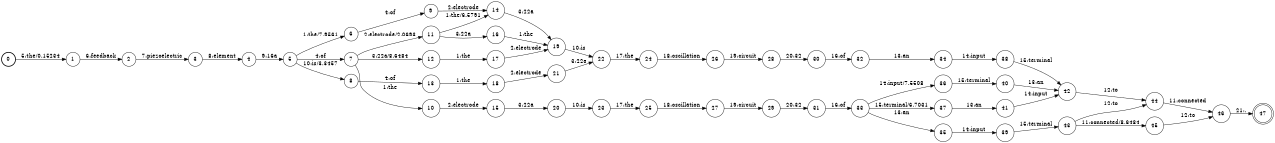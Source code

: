digraph FST {
rankdir = LR;
size = "8.5,11";
label = "";
center = 1;
orientation = Portrait;
ranksep = "0.4";
nodesep = "0.25";
0 [label = "0", shape = circle, style = bold, fontsize = 14]
	0 -> 1 [label = "5:the/0.15234", fontsize = 14];
1 [label = "1", shape = circle, style = solid, fontsize = 14]
	1 -> 2 [label = "6:feedback", fontsize = 14];
2 [label = "2", shape = circle, style = solid, fontsize = 14]
	2 -> 3 [label = "7:piezoelectric", fontsize = 14];
3 [label = "3", shape = circle, style = solid, fontsize = 14]
	3 -> 4 [label = "8:element", fontsize = 14];
4 [label = "4", shape = circle, style = solid, fontsize = 14]
	4 -> 5 [label = "9:16a", fontsize = 14];
5 [label = "5", shape = circle, style = solid, fontsize = 14]
	5 -> 7 [label = "4:of", fontsize = 14];
	5 -> 6 [label = "1:the/7.9561", fontsize = 14];
	5 -> 8 [label = "10:is/3.3457", fontsize = 14];
6 [label = "6", shape = circle, style = solid, fontsize = 14]
	6 -> 9 [label = "4:of", fontsize = 14];
7 [label = "7", shape = circle, style = solid, fontsize = 14]
	7 -> 11 [label = "2:electrode/2.0693", fontsize = 14];
	7 -> 12 [label = "3:22a/8.6484", fontsize = 14];
	7 -> 10 [label = "1:the", fontsize = 14];
8 [label = "8", shape = circle, style = solid, fontsize = 14]
	8 -> 13 [label = "4:of", fontsize = 14];
9 [label = "9", shape = circle, style = solid, fontsize = 14]
	9 -> 14 [label = "2:electrode", fontsize = 14];
10 [label = "10", shape = circle, style = solid, fontsize = 14]
	10 -> 15 [label = "2:electrode", fontsize = 14];
11 [label = "11", shape = circle, style = solid, fontsize = 14]
	11 -> 16 [label = "3:22a", fontsize = 14];
	11 -> 14 [label = "1:the/6.5791", fontsize = 14];
12 [label = "12", shape = circle, style = solid, fontsize = 14]
	12 -> 17 [label = "1:the", fontsize = 14];
13 [label = "13", shape = circle, style = solid, fontsize = 14]
	13 -> 18 [label = "1:the", fontsize = 14];
14 [label = "14", shape = circle, style = solid, fontsize = 14]
	14 -> 19 [label = "3:22a", fontsize = 14];
15 [label = "15", shape = circle, style = solid, fontsize = 14]
	15 -> 20 [label = "3:22a", fontsize = 14];
16 [label = "16", shape = circle, style = solid, fontsize = 14]
	16 -> 19 [label = "1:the", fontsize = 14];
17 [label = "17", shape = circle, style = solid, fontsize = 14]
	17 -> 19 [label = "2:electrode", fontsize = 14];
18 [label = "18", shape = circle, style = solid, fontsize = 14]
	18 -> 21 [label = "2:electrode", fontsize = 14];
19 [label = "19", shape = circle, style = solid, fontsize = 14]
	19 -> 22 [label = "10:is", fontsize = 14];
20 [label = "20", shape = circle, style = solid, fontsize = 14]
	20 -> 23 [label = "10:is", fontsize = 14];
21 [label = "21", shape = circle, style = solid, fontsize = 14]
	21 -> 22 [label = "3:22a", fontsize = 14];
22 [label = "22", shape = circle, style = solid, fontsize = 14]
	22 -> 24 [label = "17:the", fontsize = 14];
23 [label = "23", shape = circle, style = solid, fontsize = 14]
	23 -> 25 [label = "17:the", fontsize = 14];
24 [label = "24", shape = circle, style = solid, fontsize = 14]
	24 -> 26 [label = "18:oscillation", fontsize = 14];
25 [label = "25", shape = circle, style = solid, fontsize = 14]
	25 -> 27 [label = "18:oscillation", fontsize = 14];
26 [label = "26", shape = circle, style = solid, fontsize = 14]
	26 -> 28 [label = "19:circuit", fontsize = 14];
27 [label = "27", shape = circle, style = solid, fontsize = 14]
	27 -> 29 [label = "19:circuit", fontsize = 14];
28 [label = "28", shape = circle, style = solid, fontsize = 14]
	28 -> 30 [label = "20:32", fontsize = 14];
29 [label = "29", shape = circle, style = solid, fontsize = 14]
	29 -> 31 [label = "20:32", fontsize = 14];
30 [label = "30", shape = circle, style = solid, fontsize = 14]
	30 -> 32 [label = "16:of", fontsize = 14];
31 [label = "31", shape = circle, style = solid, fontsize = 14]
	31 -> 33 [label = "16:of", fontsize = 14];
32 [label = "32", shape = circle, style = solid, fontsize = 14]
	32 -> 34 [label = "13:an", fontsize = 14];
33 [label = "33", shape = circle, style = solid, fontsize = 14]
	33 -> 35 [label = "13:an", fontsize = 14];
	33 -> 36 [label = "14:input/7.5508", fontsize = 14];
	33 -> 37 [label = "15:terminal/6.7031", fontsize = 14];
34 [label = "34", shape = circle, style = solid, fontsize = 14]
	34 -> 38 [label = "14:input", fontsize = 14];
35 [label = "35", shape = circle, style = solid, fontsize = 14]
	35 -> 39 [label = "14:input", fontsize = 14];
36 [label = "36", shape = circle, style = solid, fontsize = 14]
	36 -> 40 [label = "15:terminal", fontsize = 14];
37 [label = "37", shape = circle, style = solid, fontsize = 14]
	37 -> 41 [label = "13:an", fontsize = 14];
38 [label = "38", shape = circle, style = solid, fontsize = 14]
	38 -> 42 [label = "15:terminal", fontsize = 14];
39 [label = "39", shape = circle, style = solid, fontsize = 14]
	39 -> 43 [label = "15:terminal", fontsize = 14];
40 [label = "40", shape = circle, style = solid, fontsize = 14]
	40 -> 42 [label = "13:an", fontsize = 14];
41 [label = "41", shape = circle, style = solid, fontsize = 14]
	41 -> 42 [label = "14:input", fontsize = 14];
42 [label = "42", shape = circle, style = solid, fontsize = 14]
	42 -> 44 [label = "12:to", fontsize = 14];
43 [label = "43", shape = circle, style = solid, fontsize = 14]
	43 -> 45 [label = "11:connected/8.6484", fontsize = 14];
	43 -> 44 [label = "12:to", fontsize = 14];
44 [label = "44", shape = circle, style = solid, fontsize = 14]
	44 -> 46 [label = "11:connected", fontsize = 14];
45 [label = "45", shape = circle, style = solid, fontsize = 14]
	45 -> 46 [label = "12:to", fontsize = 14];
46 [label = "46", shape = circle, style = solid, fontsize = 14]
	46 -> 47 [label = "21:.", fontsize = 14];
47 [label = "47", shape = doublecircle, style = solid, fontsize = 14]
}
